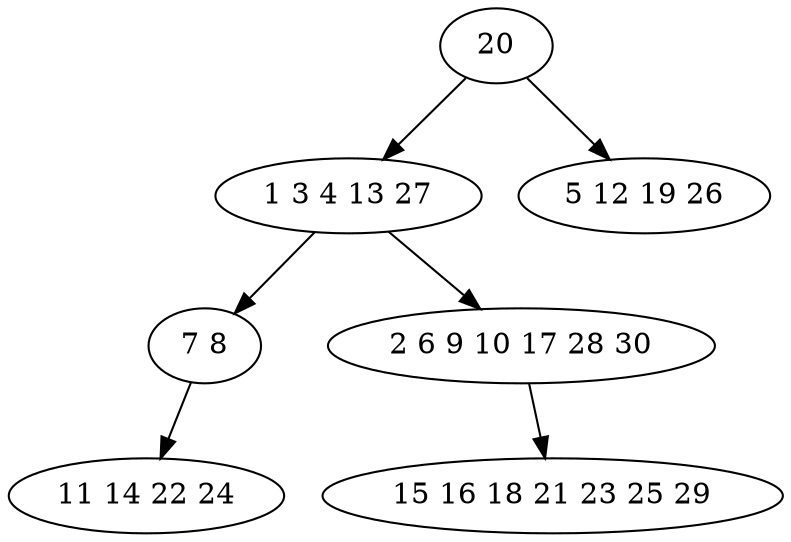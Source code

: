 digraph true_tree {
	"0" -> "1"
	"1" -> "2"
	"2" -> "3"
	"1" -> "4"
	"0" -> "5"
	"4" -> "6"
	"0" [label="20"];
	"1" [label="1 3 4 13 27"];
	"2" [label="7 8"];
	"3" [label="11 14 22 24"];
	"4" [label="2 6 9 10 17 28 30"];
	"5" [label="5 12 19 26"];
	"6" [label="15 16 18 21 23 25 29"];
}
